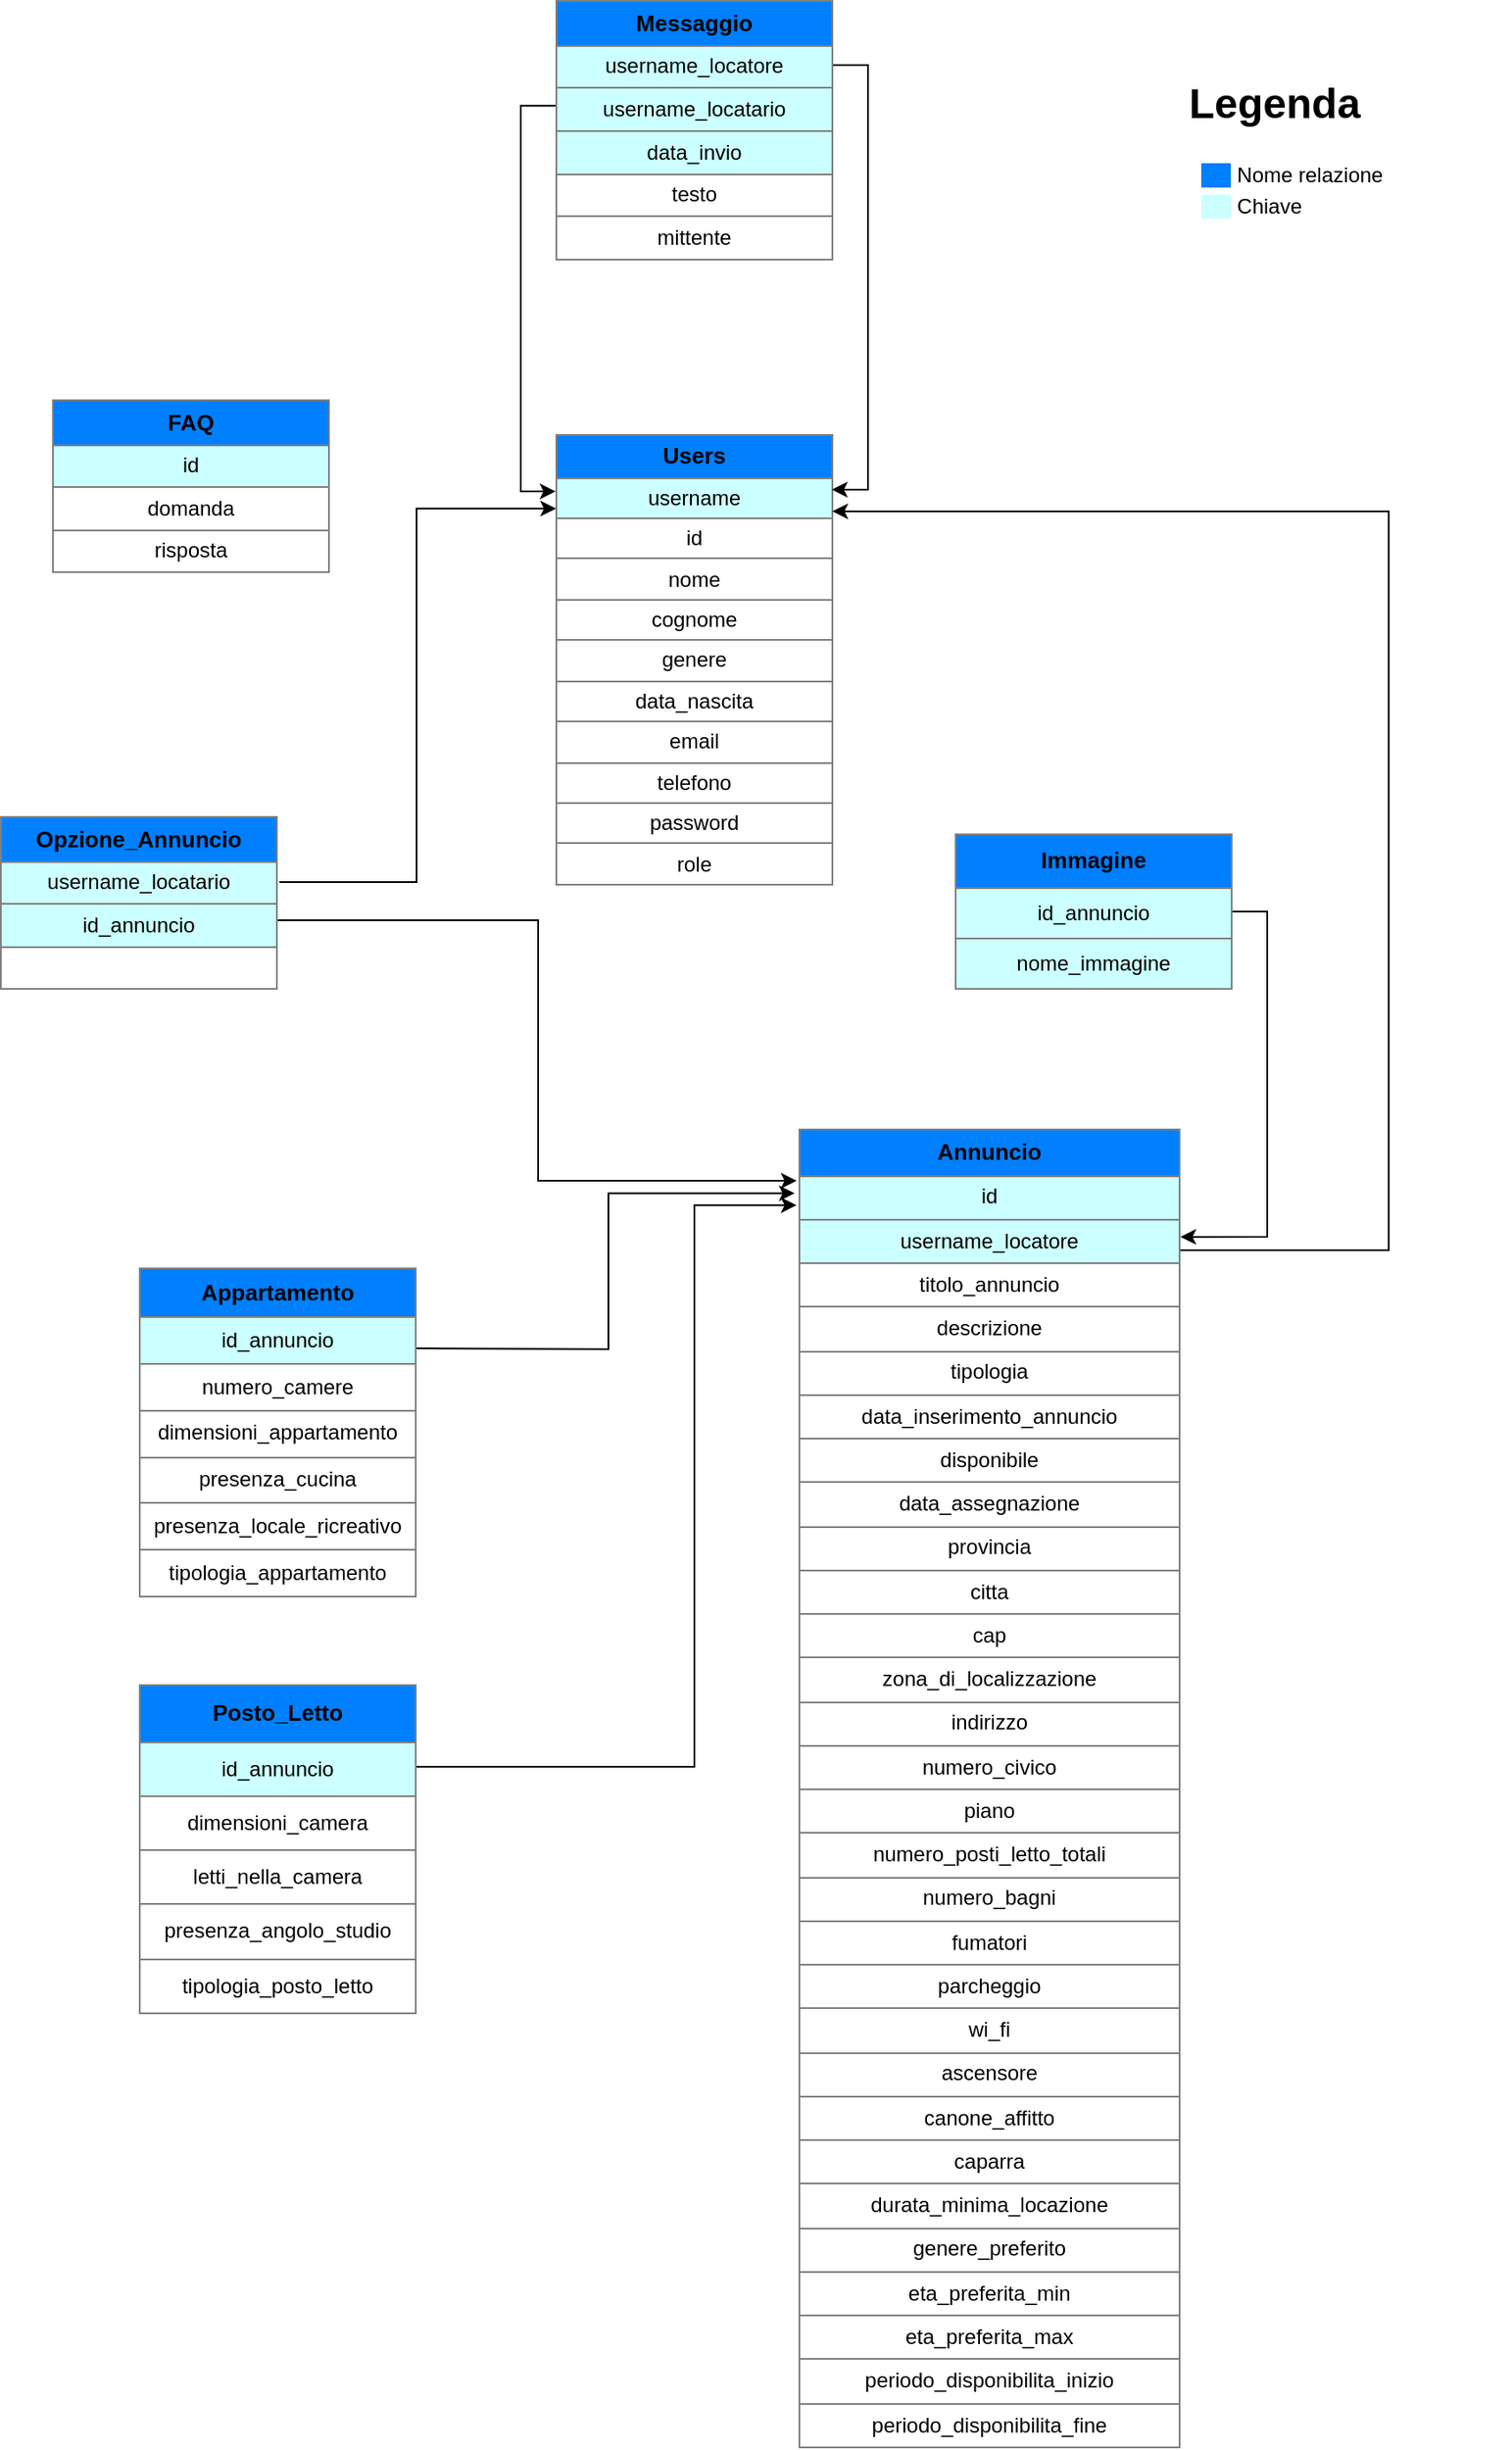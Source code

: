 <mxfile version="18.1.3" type="device"><diagram id="WjSpW9YvoqqxhGm3DZjo" name="Pagina-1"><mxGraphModel dx="591" dy="374" grid="1" gridSize="10" guides="1" tooltips="1" connect="1" arrows="1" fold="1" page="1" pageScale="1" pageWidth="3300" pageHeight="4681" math="0" shadow="0"><root><mxCell id="0"/><mxCell id="1" parent="0"/><mxCell id="x8qg44D8t0g6yFZGfqt8-2" value="&lt;table border=&quot;1&quot; width=&quot;100%&quot; cellpadding=&quot;4&quot; style=&quot;width: 100% ; height: 100% ; border-collapse: collapse&quot;&gt;&lt;tbody&gt;&lt;tr&gt;&lt;th style=&quot;background-color: rgb(0 , 127 , 255)&quot;&gt;&lt;span style=&quot;font-size: 13px;&quot;&gt;Users&lt;/span&gt;&lt;/th&gt;&lt;/tr&gt;&lt;tr style=&quot;font-size: 13px&quot;&gt;&lt;td style=&quot;font-size: 12px ; background-color: rgb(204 , 255 , 255)&quot;&gt;username&lt;/td&gt;&lt;/tr&gt;&lt;tr&gt;&lt;td&gt;id&lt;/td&gt;&lt;/tr&gt;&lt;tr&gt;&lt;td&gt;nome&lt;/td&gt;&lt;/tr&gt;&lt;tr&gt;&lt;td&gt;cognome&lt;br&gt;&lt;/td&gt;&lt;/tr&gt;&lt;tr&gt;&lt;td&gt;genere&lt;/td&gt;&lt;/tr&gt;&lt;tr&gt;&lt;td&gt;data_nascita&lt;/td&gt;&lt;/tr&gt;&lt;tr&gt;&lt;td&gt;email&lt;/td&gt;&lt;/tr&gt;&lt;tr&gt;&lt;td&gt;telefono&lt;/td&gt;&lt;/tr&gt;&lt;tr&gt;&lt;td&gt;password&lt;/td&gt;&lt;/tr&gt;&lt;tr&gt;&lt;td&gt;role&lt;/td&gt;&lt;/tr&gt;&lt;/tbody&gt;&lt;/table&gt;" style="text;html=1;overflow=fill;align=center;" parent="1" vertex="1"><mxGeometry x="740" y="340" width="160" height="260" as="geometry"/></mxCell><mxCell id="m9Q7vypSgwugQssVa1S9-2" style="edgeStyle=orthogonalEdgeStyle;rounded=0;orthogonalLoop=1;jettySize=auto;html=1;exitX=1;exitY=0.25;exitDx=0;exitDy=0;entryX=0.995;entryY=0.123;entryDx=0;entryDy=0;entryPerimeter=0;" parent="1" source="x8qg44D8t0g6yFZGfqt8-4" target="x8qg44D8t0g6yFZGfqt8-2" edge="1"><mxGeometry relative="1" as="geometry"/></mxCell><mxCell id="m9Q7vypSgwugQssVa1S9-3" style="edgeStyle=orthogonalEdgeStyle;rounded=0;orthogonalLoop=1;jettySize=auto;html=1;exitX=0;exitY=0.406;exitDx=0;exitDy=0;entryX=0;entryY=0.127;entryDx=0;entryDy=0;entryPerimeter=0;exitPerimeter=0;" parent="1" source="x8qg44D8t0g6yFZGfqt8-4" target="x8qg44D8t0g6yFZGfqt8-2" edge="1"><mxGeometry relative="1" as="geometry"/></mxCell><mxCell id="x8qg44D8t0g6yFZGfqt8-4" value="&lt;table border=&quot;1&quot; width=&quot;100%&quot; cellpadding=&quot;4&quot; style=&quot;width: 100% ; height: 100% ; border-collapse: collapse&quot;&gt;&lt;tbody&gt;&lt;tr&gt;&lt;th style=&quot;background-color: rgb(0 , 127 , 255)&quot;&gt;&lt;span style=&quot;font-size: 13px&quot;&gt;Messaggio&lt;/span&gt;&lt;/th&gt;&lt;/tr&gt;&lt;tr style=&quot;font-size: 13px&quot;&gt;&lt;td style=&quot;font-size: 12px ; background-color: rgb(204 , 255 , 255)&quot;&gt;username_locatore&lt;/td&gt;&lt;/tr&gt;&lt;tr&gt;&lt;td style=&quot;background-color: rgb(204 , 255 , 255)&quot;&gt;username_locatario&lt;/td&gt;&lt;/tr&gt;&lt;tr&gt;&lt;td style=&quot;background-color: rgb(204 , 255 , 255)&quot;&gt;data_invio&lt;/td&gt;&lt;/tr&gt;&lt;tr&gt;&lt;td&gt;testo&lt;/td&gt;&lt;/tr&gt;&lt;tr&gt;&lt;td&gt;mittente&lt;/td&gt;&lt;/tr&gt;&lt;/tbody&gt;&lt;/table&gt;" style="text;html=1;overflow=fill;align=center;" parent="1" vertex="1"><mxGeometry x="740" y="90" width="160" height="150" as="geometry"/></mxCell><mxCell id="m9Q7vypSgwugQssVa1S9-7" style="edgeStyle=orthogonalEdgeStyle;rounded=0;orthogonalLoop=1;jettySize=auto;html=1;entryX=0.997;entryY=0.171;entryDx=0;entryDy=0;entryPerimeter=0;" parent="1" target="x8qg44D8t0g6yFZGfqt8-2" edge="1"><mxGeometry relative="1" as="geometry"><mxPoint x="1100" y="810" as="sourcePoint"/><Array as="points"><mxPoint x="1100" y="810"/><mxPoint x="1220" y="810"/><mxPoint x="1220" y="385"/></Array></mxGeometry></mxCell><mxCell id="x8qg44D8t0g6yFZGfqt8-10" value="&lt;table border=&quot;1&quot; width=&quot;100%&quot; cellpadding=&quot;4&quot; style=&quot;width: 100% ; height: 100% ; border-collapse: collapse&quot;&gt;&lt;tbody&gt;&lt;tr&gt;&lt;th style=&quot;background-color: rgb(0 , 127 , 255)&quot;&gt;&lt;font style=&quot;font-size: 13px&quot;&gt;Annuncio&lt;/font&gt;&lt;/th&gt;&lt;/tr&gt;&lt;tr style=&quot;font-size: 13px&quot;&gt;&lt;td style=&quot;font-size: 12px ; background-color: rgb(204 , 255 , 255)&quot;&gt;id&lt;/td&gt;&lt;/tr&gt;&lt;tr&gt;&lt;td style=&quot;background-color: rgb(204 , 255 , 255)&quot;&gt;username_locatore&lt;/td&gt;&lt;/tr&gt;&lt;tr&gt;&lt;td&gt;titolo_annuncio&lt;/td&gt;&lt;/tr&gt;&lt;tr&gt;&lt;td&gt;descrizione&lt;br&gt;&lt;/td&gt;&lt;/tr&gt;&lt;tr&gt;&lt;td&gt;tipologia&lt;/td&gt;&lt;/tr&gt;&lt;tr&gt;&lt;td&gt;data_inserimento_annuncio&lt;/td&gt;&lt;/tr&gt;&lt;tr&gt;&lt;td&gt;disponibile&lt;/td&gt;&lt;/tr&gt;&lt;tr&gt;&lt;td&gt;data_assegnazione&lt;/td&gt;&lt;/tr&gt;&lt;tr&gt;&lt;td&gt;provincia&lt;/td&gt;&lt;/tr&gt;&lt;tr&gt;&lt;td&gt;citta&lt;/td&gt;&lt;/tr&gt;&lt;tr&gt;&lt;td&gt;cap&lt;/td&gt;&lt;/tr&gt;&lt;tr&gt;&lt;td&gt;zona_di_localizzazione&lt;br&gt;&lt;/td&gt;&lt;/tr&gt;&lt;tr&gt;&lt;td&gt;indirizzo&lt;/td&gt;&lt;/tr&gt;&lt;tr&gt;&lt;td&gt;numero_civico&lt;/td&gt;&lt;/tr&gt;&lt;tr&gt;&lt;td&gt;piano&lt;/td&gt;&lt;/tr&gt;&lt;tr&gt;&lt;td&gt;numero_posti_letto_totali&lt;/td&gt;&lt;/tr&gt;&lt;tr&gt;&lt;td&gt;numero_bagni&lt;/td&gt;&lt;/tr&gt;&lt;tr&gt;&lt;td&gt;fumatori&lt;/td&gt;&lt;/tr&gt;&lt;tr&gt;&lt;td&gt;parcheggio&lt;/td&gt;&lt;/tr&gt;&lt;tr&gt;&lt;td&gt;wi_fi&lt;/td&gt;&lt;/tr&gt;&lt;tr&gt;&lt;td&gt;ascensore&lt;/td&gt;&lt;/tr&gt;&lt;tr&gt;&lt;td&gt;canone_affitto&lt;/td&gt;&lt;/tr&gt;&lt;tr&gt;&lt;td&gt;caparra&lt;/td&gt;&lt;/tr&gt;&lt;tr&gt;&lt;td&gt;durata_minima_locazione&lt;/td&gt;&lt;/tr&gt;&lt;tr&gt;&lt;td&gt;genere_preferito&lt;/td&gt;&lt;/tr&gt;&lt;tr&gt;&lt;td&gt;eta_preferita_min&lt;/td&gt;&lt;/tr&gt;&lt;tr&gt;&lt;td&gt;eta_preferita_max&lt;/td&gt;&lt;/tr&gt;&lt;tr&gt;&lt;td&gt;periodo_disponibilita_inizio&lt;/td&gt;&lt;/tr&gt;&lt;tr&gt;&lt;td&gt;periodo_disponibilita_fine&lt;/td&gt;&lt;/tr&gt;&lt;/tbody&gt;&lt;/table&gt;" style="text;html=1;overflow=fill;align=center;" parent="1" vertex="1"><mxGeometry x="880" y="740" width="220" height="760" as="geometry"/></mxCell><mxCell id="x8qg44D8t0g6yFZGfqt8-13" value="&lt;table border=&quot;1&quot; width=&quot;100%&quot; cellpadding=&quot;4&quot; style=&quot;width: 100% ; height: 100% ; border-collapse: collapse&quot;&gt;&lt;tbody&gt;&lt;tr&gt;&lt;th style=&quot;background-color: rgb(0 , 127 , 255)&quot;&gt;&lt;span style=&quot;font-size: 13px&quot;&gt;FAQ&lt;/span&gt;&lt;/th&gt;&lt;/tr&gt;&lt;tr style=&quot;font-size: 13px&quot;&gt;&lt;td style=&quot;font-size: 12px ; background-color: rgb(204 , 255 , 255)&quot;&gt;id&lt;/td&gt;&lt;/tr&gt;&lt;tr&gt;&lt;td&gt;domanda&lt;/td&gt;&lt;/tr&gt;&lt;tr&gt;&lt;td&gt;risposta&lt;/td&gt;&lt;/tr&gt;&lt;/tbody&gt;&lt;/table&gt;" style="text;html=1;overflow=fill;align=center;" parent="1" vertex="1"><mxGeometry x="450" y="320" width="160" height="100" as="geometry"/></mxCell><mxCell id="m9Q7vypSgwugQssVa1S9-4" style="edgeStyle=orthogonalEdgeStyle;rounded=0;orthogonalLoop=1;jettySize=auto;html=1;exitX=1.006;exitY=0.38;exitDx=0;exitDy=0;entryX=0.002;entryY=0.165;entryDx=0;entryDy=0;entryPerimeter=0;exitPerimeter=0;" parent="1" source="mlGeMxVpx07BFOpC7Zut-2" target="x8qg44D8t0g6yFZGfqt8-2" edge="1"><mxGeometry relative="1" as="geometry"/></mxCell><mxCell id="m9Q7vypSgwugQssVa1S9-6" style="edgeStyle=orthogonalEdgeStyle;rounded=0;orthogonalLoop=1;jettySize=auto;html=1;exitX=0.994;exitY=0.6;exitDx=0;exitDy=0;entryX=-0.005;entryY=0.039;entryDx=0;entryDy=0;entryPerimeter=0;exitPerimeter=0;" parent="1" source="mlGeMxVpx07BFOpC7Zut-2" target="x8qg44D8t0g6yFZGfqt8-10" edge="1"><mxGeometry relative="1" as="geometry"><Array as="points"><mxPoint x="730" y="620"/><mxPoint x="730" y="770"/><mxPoint x="879" y="770"/></Array></mxGeometry></mxCell><mxCell id="mlGeMxVpx07BFOpC7Zut-2" value="&lt;table border=&quot;1&quot; width=&quot;100%&quot; cellpadding=&quot;4&quot; style=&quot;width: 100% ; height: 100% ; border-collapse: collapse&quot;&gt;&lt;tbody&gt;&lt;tr&gt;&lt;th style=&quot;background-color: rgb(0 , 127 , 255)&quot;&gt;&lt;span style=&quot;font-size: 13px&quot;&gt;Opzione_Annuncio&lt;/span&gt;&lt;/th&gt;&lt;/tr&gt;&lt;tr style=&quot;font-size: 13px&quot;&gt;&lt;td style=&quot;font-size: 12px ; background-color: rgb(204 , 255 , 255)&quot;&gt;username_locatario&lt;/td&gt;&lt;/tr&gt;&lt;tr&gt;&lt;td style=&quot;background-color: rgb(204 , 255 , 255)&quot;&gt;id_annuncio&lt;br&gt;&lt;/td&gt;&lt;/tr&gt;&lt;tr&gt;&lt;td&gt;&lt;br&gt;&lt;/td&gt;&lt;/tr&gt;&lt;/tbody&gt;&lt;/table&gt;" style="text;html=1;overflow=fill;align=center;" parent="1" vertex="1"><mxGeometry x="420" y="560" width="160" height="100" as="geometry"/></mxCell><mxCell id="m9Q7vypSgwugQssVa1S9-9" style="edgeStyle=orthogonalEdgeStyle;rounded=0;orthogonalLoop=1;jettySize=auto;html=1;exitX=1;exitY=0.25;exitDx=0;exitDy=0;entryX=-0.01;entryY=0.049;entryDx=0;entryDy=0;entryPerimeter=0;" parent="1" target="x8qg44D8t0g6yFZGfqt8-10" edge="1"><mxGeometry relative="1" as="geometry"><mxPoint x="660" y="866.5" as="sourcePoint"/><mxPoint x="878.02" y="780.8" as="targetPoint"/></mxGeometry></mxCell><mxCell id="m9Q7vypSgwugQssVa1S9-8" value="&lt;table border=&quot;1&quot; width=&quot;100%&quot; cellpadding=&quot;4&quot; style=&quot;width: 100% ; height: 100% ; border-collapse: collapse&quot;&gt;&lt;tbody&gt;&lt;tr&gt;&lt;th style=&quot;background-color: rgb(0 , 127 , 255)&quot;&gt;&lt;span style=&quot;font-size: 13px;&quot;&gt;Appartamento&lt;/span&gt;&lt;/th&gt;&lt;/tr&gt;&lt;tr style=&quot;font-size: 13px&quot;&gt;&lt;td style=&quot;font-size: 12px ; background-color: rgb(204 , 255 , 255)&quot;&gt;id_annuncio&lt;/td&gt;&lt;/tr&gt;&lt;tr&gt;&lt;td&gt;numero_camere&lt;/td&gt;&lt;/tr&gt;&lt;tr&gt;&lt;td&gt;dimensioni_appartamento&lt;/td&gt;&lt;/tr&gt;&lt;tr&gt;&lt;td&gt;presenza_cucina&lt;/td&gt;&lt;/tr&gt;&lt;tr&gt;&lt;td&gt;presenza_locale_ricreativo&lt;/td&gt;&lt;/tr&gt;&lt;tr&gt;&lt;td&gt;tipologia_appartamento&lt;/td&gt;&lt;/tr&gt;&lt;/tbody&gt;&lt;/table&gt;" style="text;html=1;overflow=fill;align=center;" parent="1" vertex="1"><mxGeometry x="500" y="820" width="160" height="190" as="geometry"/></mxCell><mxCell id="m9Q7vypSgwugQssVa1S9-11" style="edgeStyle=orthogonalEdgeStyle;rounded=0;orthogonalLoop=1;jettySize=auto;html=1;exitX=1;exitY=0.25;exitDx=0;exitDy=0;entryX=-0.005;entryY=0.058;entryDx=0;entryDy=0;entryPerimeter=0;" parent="1" source="m9Q7vypSgwugQssVa1S9-10" target="x8qg44D8t0g6yFZGfqt8-10" edge="1"><mxGeometry relative="1" as="geometry"><Array as="points"><mxPoint x="820" y="1108"/><mxPoint x="820" y="784"/></Array></mxGeometry></mxCell><mxCell id="m9Q7vypSgwugQssVa1S9-10" value="&lt;table border=&quot;1&quot; width=&quot;100%&quot; cellpadding=&quot;4&quot; style=&quot;width: 100% ; height: 100% ; border-collapse: collapse&quot;&gt;&lt;tbody&gt;&lt;tr&gt;&lt;th style=&quot;background-color: rgb(0 , 127 , 255)&quot;&gt;&lt;span style=&quot;font-size: 13px;&quot;&gt;Posto_Letto&lt;/span&gt;&lt;/th&gt;&lt;/tr&gt;&lt;tr style=&quot;font-size: 13px&quot;&gt;&lt;td style=&quot;font-size: 12px ; background-color: rgb(204 , 255 , 255)&quot;&gt;id_annuncio&lt;/td&gt;&lt;/tr&gt;&lt;tr&gt;&lt;td&gt;dimensioni_camera&lt;/td&gt;&lt;/tr&gt;&lt;tr&gt;&lt;td&gt;letti_nella_camera&lt;/td&gt;&lt;/tr&gt;&lt;tr&gt;&lt;td&gt;presenza_angolo_studio&lt;/td&gt;&lt;/tr&gt;&lt;tr&gt;&lt;td&gt;tipologia_posto_letto&lt;/td&gt;&lt;/tr&gt;&lt;/tbody&gt;&lt;/table&gt;" style="text;html=1;overflow=fill;align=center;" parent="1" vertex="1"><mxGeometry x="500" y="1060" width="160" height="190" as="geometry"/></mxCell><mxCell id="m9Q7vypSgwugQssVa1S9-14" value="&lt;h1&gt;Legenda&lt;/h1&gt;&lt;p&gt;&lt;/p&gt;&lt;table&gt;&lt;tbody&gt;&lt;tr&gt;&lt;td&gt;&lt;br&gt;&lt;/td&gt;&lt;td style=&quot;&quot;&gt;&lt;span style=&quot;background-color: rgb(0, 127, 255);&quot;&gt;&amp;nbsp; &amp;nbsp; &amp;nbsp;&lt;/span&gt;&lt;/td&gt;&lt;td&gt;Nome relazione&lt;/td&gt;&lt;/tr&gt;&lt;tr&gt;&lt;td&gt;&lt;br&gt;&lt;/td&gt;&lt;td&gt;&lt;span style=&quot;background-color: rgb(204, 255, 255);&quot;&gt;&amp;nbsp; &amp;nbsp; &amp;nbsp;&lt;/span&gt;&lt;/td&gt;&lt;td&gt;Chiave&lt;/td&gt;&lt;/tr&gt;&lt;/tbody&gt;&lt;/table&gt;&amp;nbsp;&lt;br&gt;&lt;p&gt;&lt;/p&gt;" style="text;html=1;strokeColor=none;fillColor=none;spacing=5;spacingTop=-20;whiteSpace=wrap;overflow=hidden;rounded=0;labelBackgroundColor=none;" parent="1" vertex="1"><mxGeometry x="1100" y="130" width="190" height="120" as="geometry"/></mxCell><mxCell id="IpqkSa15d8W7gOgpRiIC-2" style="edgeStyle=orthogonalEdgeStyle;rounded=0;orthogonalLoop=1;jettySize=auto;html=1;exitX=1;exitY=0.5;exitDx=0;exitDy=0;entryX=1;entryY=0.082;entryDx=0;entryDy=0;entryPerimeter=0;" parent="1" source="IpqkSa15d8W7gOgpRiIC-1" target="x8qg44D8t0g6yFZGfqt8-10" edge="1"><mxGeometry relative="1" as="geometry"/></mxCell><mxCell id="IpqkSa15d8W7gOgpRiIC-1" value="&lt;table border=&quot;1&quot; width=&quot;100%&quot; cellpadding=&quot;4&quot; style=&quot;width: 100% ; height: 100% ; border-collapse: collapse&quot;&gt;&lt;tbody&gt;&lt;tr&gt;&lt;th style=&quot;background-color: rgb(0 , 127 , 255)&quot;&gt;&lt;span style=&quot;font-size: 13px&quot;&gt;Immagine&lt;/span&gt;&lt;/th&gt;&lt;/tr&gt;&lt;tr&gt;&lt;td style=&quot;background-color: rgb(204 , 255 , 255)&quot;&gt;id_annuncio&lt;br&gt;&lt;/td&gt;&lt;/tr&gt;&lt;tr&gt;&lt;td style=&quot;background-color: rgb(204, 255, 255);&quot;&gt;nome_immagine&lt;/td&gt;&lt;/tr&gt;&lt;/tbody&gt;&lt;/table&gt;" style="text;html=1;overflow=fill;align=center;" parent="1" vertex="1"><mxGeometry x="970" y="570" width="160" height="90" as="geometry"/></mxCell></root></mxGraphModel></diagram></mxfile>
